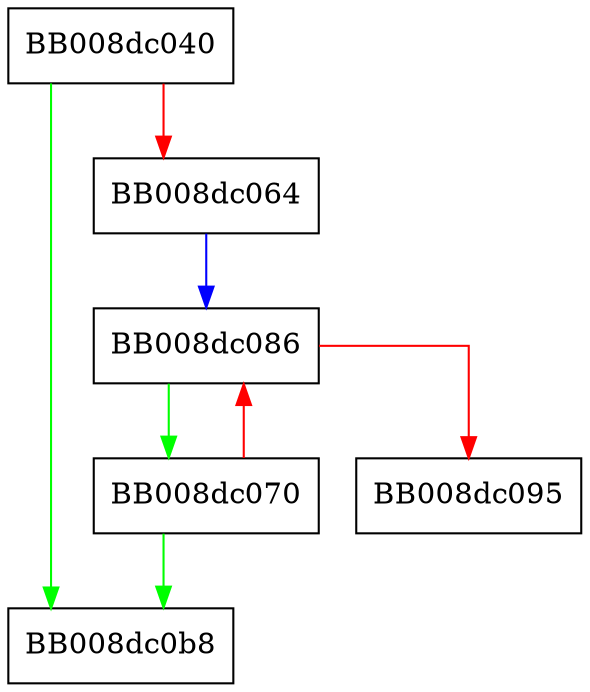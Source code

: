 digraph wctrans {
  node [shape="box"];
  graph [splines=ortho];
  BB008dc040 -> BB008dc0b8 [color="green"];
  BB008dc040 -> BB008dc064 [color="red"];
  BB008dc064 -> BB008dc086 [color="blue"];
  BB008dc070 -> BB008dc0b8 [color="green"];
  BB008dc070 -> BB008dc086 [color="red"];
  BB008dc086 -> BB008dc070 [color="green"];
  BB008dc086 -> BB008dc095 [color="red"];
}